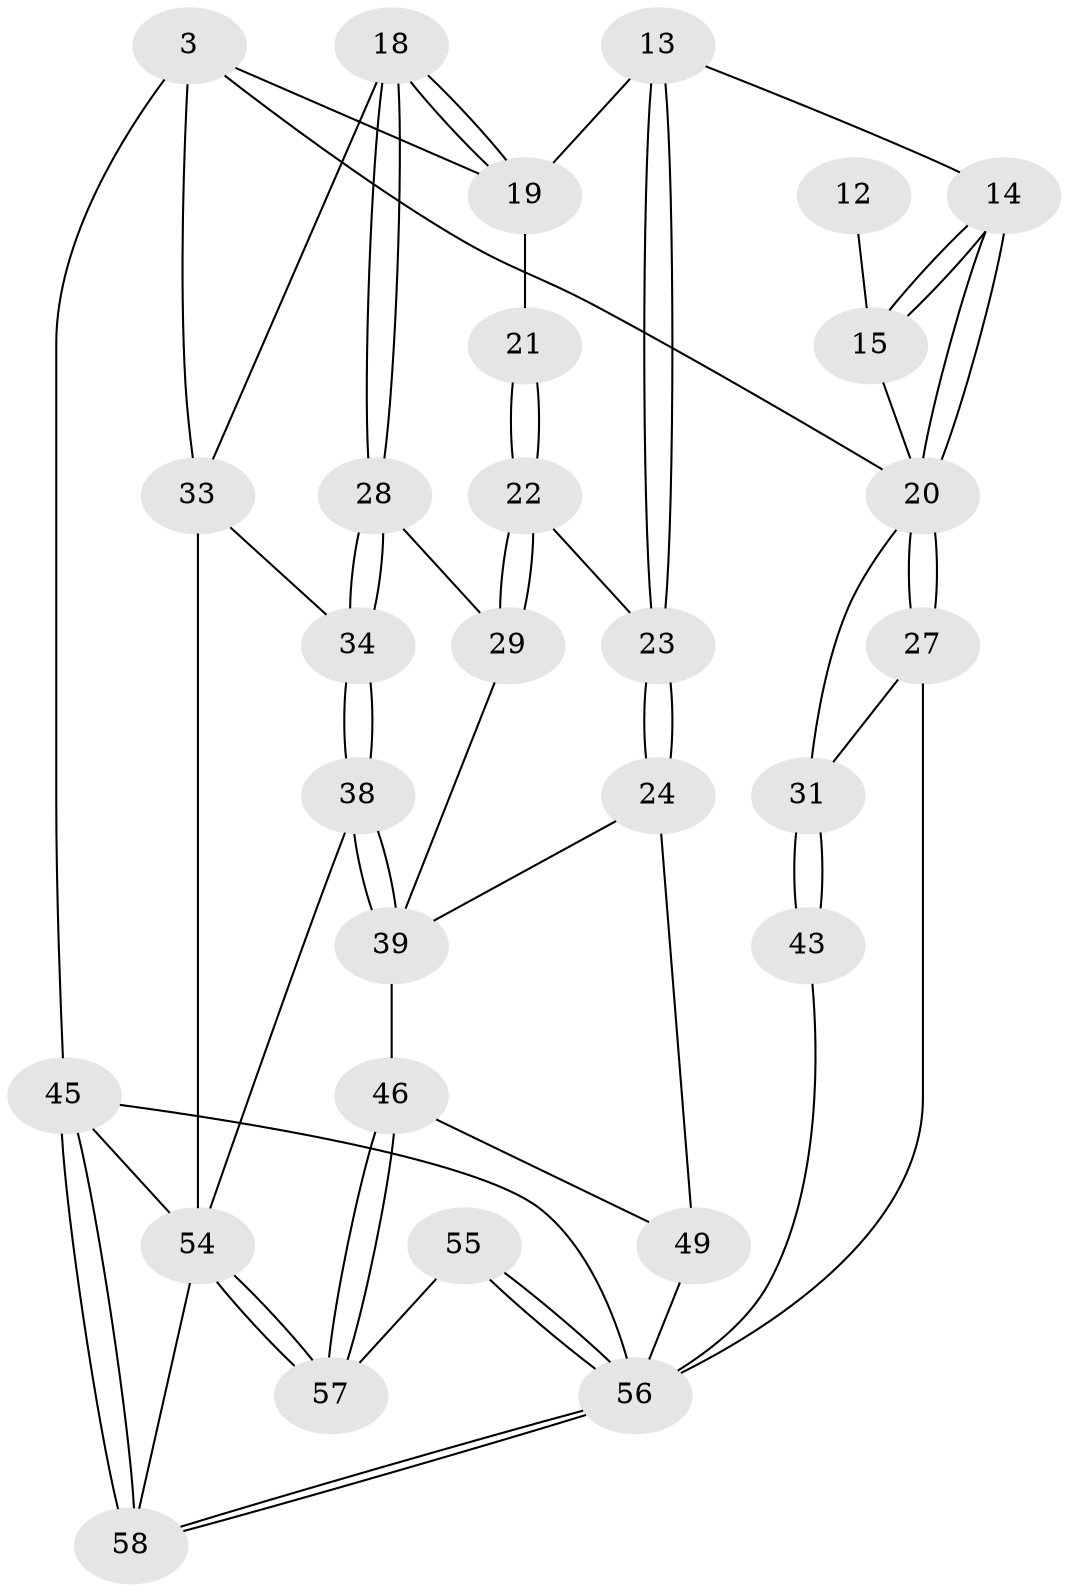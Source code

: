 // original degree distribution, {3: 0.034482758620689655, 5: 0.5517241379310345, 6: 0.1896551724137931, 4: 0.22413793103448276}
// Generated by graph-tools (version 1.1) at 2025/00/03/09/25 05:00:00]
// undirected, 29 vertices, 65 edges
graph export_dot {
graph [start="1"]
  node [color=gray90,style=filled];
  3 [pos="+0+0",super="+2"];
  12 [pos="+0.2506211995505855+0"];
  13 [pos="+0.33720250415133785+0.2459518745854547"];
  14 [pos="+0.2596337454805013+0.2878163624093095"];
  15 [pos="+0.22607607317742434+0.18449011905698687",super="+11"];
  18 [pos="+0.8496897794286414+0.2673099989051293"];
  19 [pos="+0.6575265555191496+0.2005089710685456",super="+5+6+8"];
  20 [pos="+0.23554055024005682+0.3186477951607626",super="+10"];
  21 [pos="+0.5363896411513391+0.3285911335930506"];
  22 [pos="+0.5349961258571072+0.3322212773364377"];
  23 [pos="+0.4951688488604036+0.3557257649392818"];
  24 [pos="+0.39350751126753036+0.5501962751902272"];
  27 [pos="+0.23430778949315367+0.4971693682762866"];
  28 [pos="+0.7457949469752736+0.4341402121514596"];
  29 [pos="+0.7056442876073459+0.4567722315154081"];
  31 [pos="+0+0.38566621210887153",super="+30"];
  33 [pos="+0.8963779099474514+0.5373496457382405",super="+17"];
  34 [pos="+0.8546664483008152+0.5344214601509958"];
  38 [pos="+0.747042736362472+0.7676478769915805"];
  39 [pos="+0.6828108586360416+0.6970243141492097",super="+32"];
  43 [pos="+0+0.7862114840909091"];
  45 [pos="+0+1",super="+37"];
  46 [pos="+0.411641300011268+0.7927372325257971"];
  49 [pos="+0.1386767153531111+0.7493281514271015",super="+48"];
  54 [pos="+0.7289584884622516+1",super="+40+36+35"];
  55 [pos="+0.24583079228917754+1"];
  56 [pos="+0.24488455643921733+1",super="+51+52+44"];
  57 [pos="+0.47310277325391814+0.8779653707141273"];
  58 [pos="+0.21467677277542654+1",super="+53"];
  3 -- 45 [weight=2];
  3 -- 33;
  3 -- 19 [weight=2];
  3 -- 20;
  12 -- 15 [weight=2];
  13 -- 14;
  13 -- 23;
  13 -- 23;
  13 -- 19;
  14 -- 15;
  14 -- 15;
  14 -- 20;
  14 -- 20;
  15 -- 20;
  18 -- 19;
  18 -- 19;
  18 -- 28;
  18 -- 28;
  18 -- 33;
  19 -- 21 [weight=2];
  20 -- 27;
  20 -- 27;
  20 -- 31;
  21 -- 22;
  21 -- 22;
  22 -- 23;
  22 -- 29;
  22 -- 29;
  23 -- 24;
  23 -- 24;
  24 -- 49;
  24 -- 39;
  27 -- 31;
  27 -- 56;
  28 -- 29;
  28 -- 34;
  28 -- 34;
  29 -- 39;
  31 -- 43 [weight=2];
  31 -- 43;
  33 -- 34;
  33 -- 54 [weight=2];
  34 -- 38;
  34 -- 38;
  38 -- 39;
  38 -- 39;
  38 -- 54;
  39 -- 46;
  43 -- 56;
  45 -- 58 [weight=2];
  45 -- 58;
  45 -- 54;
  45 -- 56;
  46 -- 57;
  46 -- 57;
  46 -- 49;
  49 -- 56 [weight=4];
  54 -- 57;
  54 -- 57;
  54 -- 58;
  55 -- 56 [weight=2];
  55 -- 56;
  55 -- 57;
  56 -- 58;
  56 -- 58;
}
